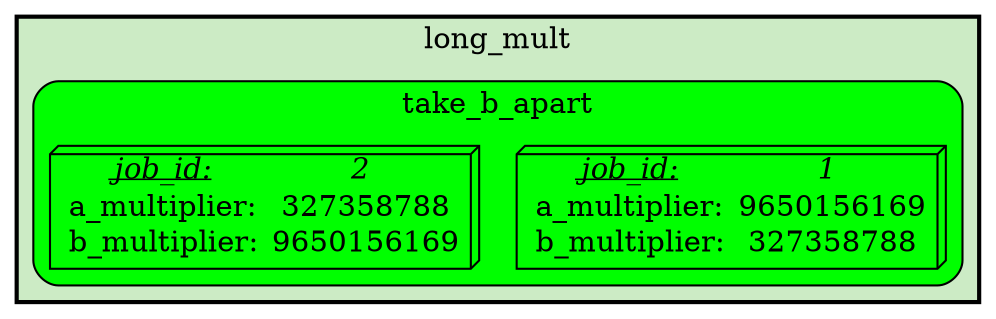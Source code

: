 digraph test {
	ratio="compress"; name = "JobDependencyGraph"; pad = "0"; ranksep = "1.4"; remincross = "true";
	job_1__long_mult [fillcolor="green", label=<<table border="0" cellborder="0" cellspacing="0" cellpadding="1"><tr><td><u><i>job_id:</i></u></td><td><i>1</i></td></tr><tr><td>a_multiplier:</td><td> 9650156169</td></tr><tr><td>b_multiplier:</td><td> 327358788</td></tr></table>>, shape="box3d", style="filled"];
	job_2__long_mult [fillcolor="green", label=<<table border="0" cellborder="0" cellspacing="0" cellpadding="1"><tr><td><u><i>job_id:</i></u></td><td><i>2</i></td></tr><tr><td>a_multiplier:</td><td> 327358788</td></tr><tr><td>b_multiplier:</td><td> 9650156169</td></tr></table>>, shape="box3d", style="filled"];

subgraph cluster_long_mult {
	label="long_mult";
	style="bold,filled";
	colorscheme="pastel19";
	fillcolor="3";
	subgraph cluster_take_b_apart {
		label="take_b_apart";
		style="rounded,filled";
		colorscheme="X11";
		fillcolor="green";
		job_1__long_mult;
		job_2__long_mult;
	}
}
}
